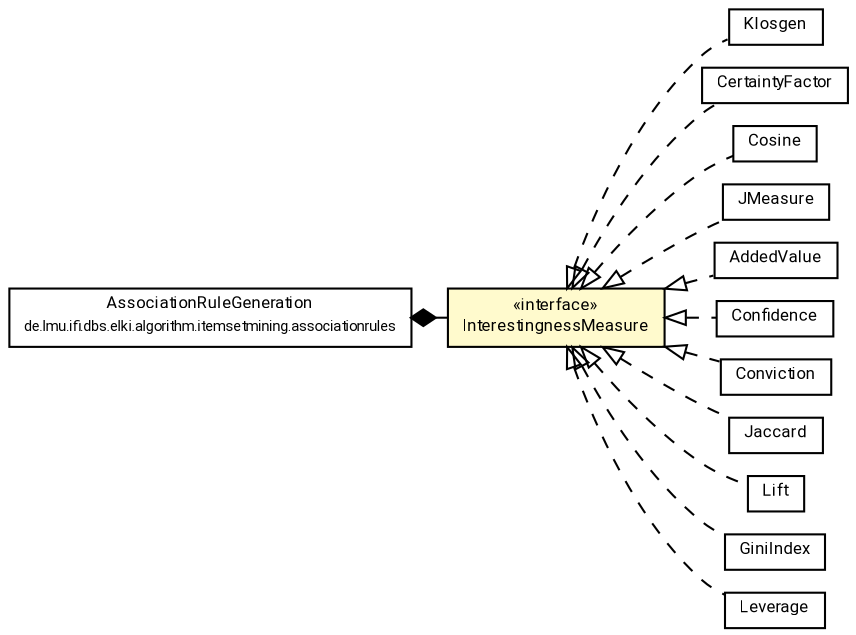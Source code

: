 #!/usr/local/bin/dot
#
# Class diagram 
# Generated by UMLGraph version R5_7_2-60-g0e99a6 (http://www.spinellis.gr/umlgraph/)
#

digraph G {
	graph [fontnames="svg"]
	edge [fontname="Roboto",fontsize=7,labelfontname="Roboto",labelfontsize=7,color="black"];
	node [fontname="Roboto",fontcolor="black",fontsize=8,shape=plaintext,margin=0,width=0,height=0];
	nodesep=0.15;
	ranksep=0.25;
	rankdir=LR;
	// de.lmu.ifi.dbs.elki.algorithm.itemsetmining.associationrules.interest.Klosgen
	c5472669 [label=<<table title="de.lmu.ifi.dbs.elki.algorithm.itemsetmining.associationrules.interest.Klosgen" border="0" cellborder="1" cellspacing="0" cellpadding="2" href="Klosgen.html" target="_parent">
		<tr><td><table border="0" cellspacing="0" cellpadding="1">
		<tr><td align="center" balign="center"> <font face="Roboto">Klosgen</font> </td></tr>
		</table></td></tr>
		</table>>, URL="Klosgen.html"];
	// de.lmu.ifi.dbs.elki.algorithm.itemsetmining.associationrules.interest.InterestingnessMeasure
	c5472670 [label=<<table title="de.lmu.ifi.dbs.elki.algorithm.itemsetmining.associationrules.interest.InterestingnessMeasure" border="0" cellborder="1" cellspacing="0" cellpadding="2" bgcolor="lemonChiffon" href="InterestingnessMeasure.html" target="_parent">
		<tr><td><table border="0" cellspacing="0" cellpadding="1">
		<tr><td align="center" balign="center"> &#171;interface&#187; </td></tr>
		<tr><td align="center" balign="center"> <font face="Roboto">InterestingnessMeasure</font> </td></tr>
		</table></td></tr>
		</table>>, URL="InterestingnessMeasure.html"];
	// de.lmu.ifi.dbs.elki.algorithm.itemsetmining.associationrules.interest.CertaintyFactor
	c5472671 [label=<<table title="de.lmu.ifi.dbs.elki.algorithm.itemsetmining.associationrules.interest.CertaintyFactor" border="0" cellborder="1" cellspacing="0" cellpadding="2" href="CertaintyFactor.html" target="_parent">
		<tr><td><table border="0" cellspacing="0" cellpadding="1">
		<tr><td align="center" balign="center"> <font face="Roboto">CertaintyFactor</font> </td></tr>
		</table></td></tr>
		</table>>, URL="CertaintyFactor.html"];
	// de.lmu.ifi.dbs.elki.algorithm.itemsetmining.associationrules.interest.Cosine
	c5472672 [label=<<table title="de.lmu.ifi.dbs.elki.algorithm.itemsetmining.associationrules.interest.Cosine" border="0" cellborder="1" cellspacing="0" cellpadding="2" href="Cosine.html" target="_parent">
		<tr><td><table border="0" cellspacing="0" cellpadding="1">
		<tr><td align="center" balign="center"> <font face="Roboto">Cosine</font> </td></tr>
		</table></td></tr>
		</table>>, URL="Cosine.html"];
	// de.lmu.ifi.dbs.elki.algorithm.itemsetmining.associationrules.interest.JMeasure
	c5472673 [label=<<table title="de.lmu.ifi.dbs.elki.algorithm.itemsetmining.associationrules.interest.JMeasure" border="0" cellborder="1" cellspacing="0" cellpadding="2" href="JMeasure.html" target="_parent">
		<tr><td><table border="0" cellspacing="0" cellpadding="1">
		<tr><td align="center" balign="center"> <font face="Roboto">JMeasure</font> </td></tr>
		</table></td></tr>
		</table>>, URL="JMeasure.html"];
	// de.lmu.ifi.dbs.elki.algorithm.itemsetmining.associationrules.interest.AddedValue
	c5472674 [label=<<table title="de.lmu.ifi.dbs.elki.algorithm.itemsetmining.associationrules.interest.AddedValue" border="0" cellborder="1" cellspacing="0" cellpadding="2" href="AddedValue.html" target="_parent">
		<tr><td><table border="0" cellspacing="0" cellpadding="1">
		<tr><td align="center" balign="center"> <font face="Roboto">AddedValue</font> </td></tr>
		</table></td></tr>
		</table>>, URL="AddedValue.html"];
	// de.lmu.ifi.dbs.elki.algorithm.itemsetmining.associationrules.interest.Confidence
	c5472675 [label=<<table title="de.lmu.ifi.dbs.elki.algorithm.itemsetmining.associationrules.interest.Confidence" border="0" cellborder="1" cellspacing="0" cellpadding="2" href="Confidence.html" target="_parent">
		<tr><td><table border="0" cellspacing="0" cellpadding="1">
		<tr><td align="center" balign="center"> <font face="Roboto">Confidence</font> </td></tr>
		</table></td></tr>
		</table>>, URL="Confidence.html"];
	// de.lmu.ifi.dbs.elki.algorithm.itemsetmining.associationrules.interest.Conviction
	c5472676 [label=<<table title="de.lmu.ifi.dbs.elki.algorithm.itemsetmining.associationrules.interest.Conviction" border="0" cellborder="1" cellspacing="0" cellpadding="2" href="Conviction.html" target="_parent">
		<tr><td><table border="0" cellspacing="0" cellpadding="1">
		<tr><td align="center" balign="center"> <font face="Roboto">Conviction</font> </td></tr>
		</table></td></tr>
		</table>>, URL="Conviction.html"];
	// de.lmu.ifi.dbs.elki.algorithm.itemsetmining.associationrules.interest.Jaccard
	c5472677 [label=<<table title="de.lmu.ifi.dbs.elki.algorithm.itemsetmining.associationrules.interest.Jaccard" border="0" cellborder="1" cellspacing="0" cellpadding="2" href="Jaccard.html" target="_parent">
		<tr><td><table border="0" cellspacing="0" cellpadding="1">
		<tr><td align="center" balign="center"> <font face="Roboto">Jaccard</font> </td></tr>
		</table></td></tr>
		</table>>, URL="Jaccard.html"];
	// de.lmu.ifi.dbs.elki.algorithm.itemsetmining.associationrules.interest.Lift
	c5472678 [label=<<table title="de.lmu.ifi.dbs.elki.algorithm.itemsetmining.associationrules.interest.Lift" border="0" cellborder="1" cellspacing="0" cellpadding="2" href="Lift.html" target="_parent">
		<tr><td><table border="0" cellspacing="0" cellpadding="1">
		<tr><td align="center" balign="center"> <font face="Roboto">Lift</font> </td></tr>
		</table></td></tr>
		</table>>, URL="Lift.html"];
	// de.lmu.ifi.dbs.elki.algorithm.itemsetmining.associationrules.interest.GiniIndex
	c5472679 [label=<<table title="de.lmu.ifi.dbs.elki.algorithm.itemsetmining.associationrules.interest.GiniIndex" border="0" cellborder="1" cellspacing="0" cellpadding="2" href="GiniIndex.html" target="_parent">
		<tr><td><table border="0" cellspacing="0" cellpadding="1">
		<tr><td align="center" balign="center"> <font face="Roboto">GiniIndex</font> </td></tr>
		</table></td></tr>
		</table>>, URL="GiniIndex.html"];
	// de.lmu.ifi.dbs.elki.algorithm.itemsetmining.associationrules.interest.Leverage
	c5472680 [label=<<table title="de.lmu.ifi.dbs.elki.algorithm.itemsetmining.associationrules.interest.Leverage" border="0" cellborder="1" cellspacing="0" cellpadding="2" href="Leverage.html" target="_parent">
		<tr><td><table border="0" cellspacing="0" cellpadding="1">
		<tr><td align="center" balign="center"> <font face="Roboto">Leverage</font> </td></tr>
		</table></td></tr>
		</table>>, URL="Leverage.html"];
	// de.lmu.ifi.dbs.elki.algorithm.itemsetmining.associationrules.AssociationRuleGeneration
	c5472681 [label=<<table title="de.lmu.ifi.dbs.elki.algorithm.itemsetmining.associationrules.AssociationRuleGeneration" border="0" cellborder="1" cellspacing="0" cellpadding="2" href="../AssociationRuleGeneration.html" target="_parent">
		<tr><td><table border="0" cellspacing="0" cellpadding="1">
		<tr><td align="center" balign="center"> <font face="Roboto">AssociationRuleGeneration</font> </td></tr>
		<tr><td align="center" balign="center"> <font face="Roboto" point-size="7.0">de.lmu.ifi.dbs.elki.algorithm.itemsetmining.associationrules</font> </td></tr>
		</table></td></tr>
		</table>>, URL="../AssociationRuleGeneration.html"];
	// de.lmu.ifi.dbs.elki.algorithm.itemsetmining.associationrules.interest.Klosgen implements de.lmu.ifi.dbs.elki.algorithm.itemsetmining.associationrules.interest.InterestingnessMeasure
	c5472670 -> c5472669 [arrowtail=empty,style=dashed,dir=back,weight=9];
	// de.lmu.ifi.dbs.elki.algorithm.itemsetmining.associationrules.interest.CertaintyFactor implements de.lmu.ifi.dbs.elki.algorithm.itemsetmining.associationrules.interest.InterestingnessMeasure
	c5472670 -> c5472671 [arrowtail=empty,style=dashed,dir=back,weight=9];
	// de.lmu.ifi.dbs.elki.algorithm.itemsetmining.associationrules.interest.Cosine implements de.lmu.ifi.dbs.elki.algorithm.itemsetmining.associationrules.interest.InterestingnessMeasure
	c5472670 -> c5472672 [arrowtail=empty,style=dashed,dir=back,weight=9];
	// de.lmu.ifi.dbs.elki.algorithm.itemsetmining.associationrules.interest.JMeasure implements de.lmu.ifi.dbs.elki.algorithm.itemsetmining.associationrules.interest.InterestingnessMeasure
	c5472670 -> c5472673 [arrowtail=empty,style=dashed,dir=back,weight=9];
	// de.lmu.ifi.dbs.elki.algorithm.itemsetmining.associationrules.interest.AddedValue implements de.lmu.ifi.dbs.elki.algorithm.itemsetmining.associationrules.interest.InterestingnessMeasure
	c5472670 -> c5472674 [arrowtail=empty,style=dashed,dir=back,weight=9];
	// de.lmu.ifi.dbs.elki.algorithm.itemsetmining.associationrules.interest.Confidence implements de.lmu.ifi.dbs.elki.algorithm.itemsetmining.associationrules.interest.InterestingnessMeasure
	c5472670 -> c5472675 [arrowtail=empty,style=dashed,dir=back,weight=9];
	// de.lmu.ifi.dbs.elki.algorithm.itemsetmining.associationrules.interest.Conviction implements de.lmu.ifi.dbs.elki.algorithm.itemsetmining.associationrules.interest.InterestingnessMeasure
	c5472670 -> c5472676 [arrowtail=empty,style=dashed,dir=back,weight=9];
	// de.lmu.ifi.dbs.elki.algorithm.itemsetmining.associationrules.interest.Jaccard implements de.lmu.ifi.dbs.elki.algorithm.itemsetmining.associationrules.interest.InterestingnessMeasure
	c5472670 -> c5472677 [arrowtail=empty,style=dashed,dir=back,weight=9];
	// de.lmu.ifi.dbs.elki.algorithm.itemsetmining.associationrules.interest.Lift implements de.lmu.ifi.dbs.elki.algorithm.itemsetmining.associationrules.interest.InterestingnessMeasure
	c5472670 -> c5472678 [arrowtail=empty,style=dashed,dir=back,weight=9];
	// de.lmu.ifi.dbs.elki.algorithm.itemsetmining.associationrules.interest.GiniIndex implements de.lmu.ifi.dbs.elki.algorithm.itemsetmining.associationrules.interest.InterestingnessMeasure
	c5472670 -> c5472679 [arrowtail=empty,style=dashed,dir=back,weight=9];
	// de.lmu.ifi.dbs.elki.algorithm.itemsetmining.associationrules.interest.Leverage implements de.lmu.ifi.dbs.elki.algorithm.itemsetmining.associationrules.interest.InterestingnessMeasure
	c5472670 -> c5472680 [arrowtail=empty,style=dashed,dir=back,weight=9];
	// de.lmu.ifi.dbs.elki.algorithm.itemsetmining.associationrules.AssociationRuleGeneration composed de.lmu.ifi.dbs.elki.algorithm.itemsetmining.associationrules.interest.InterestingnessMeasure
	c5472681 -> c5472670 [arrowhead=none,arrowtail=diamond,dir=back,weight=6];
}

